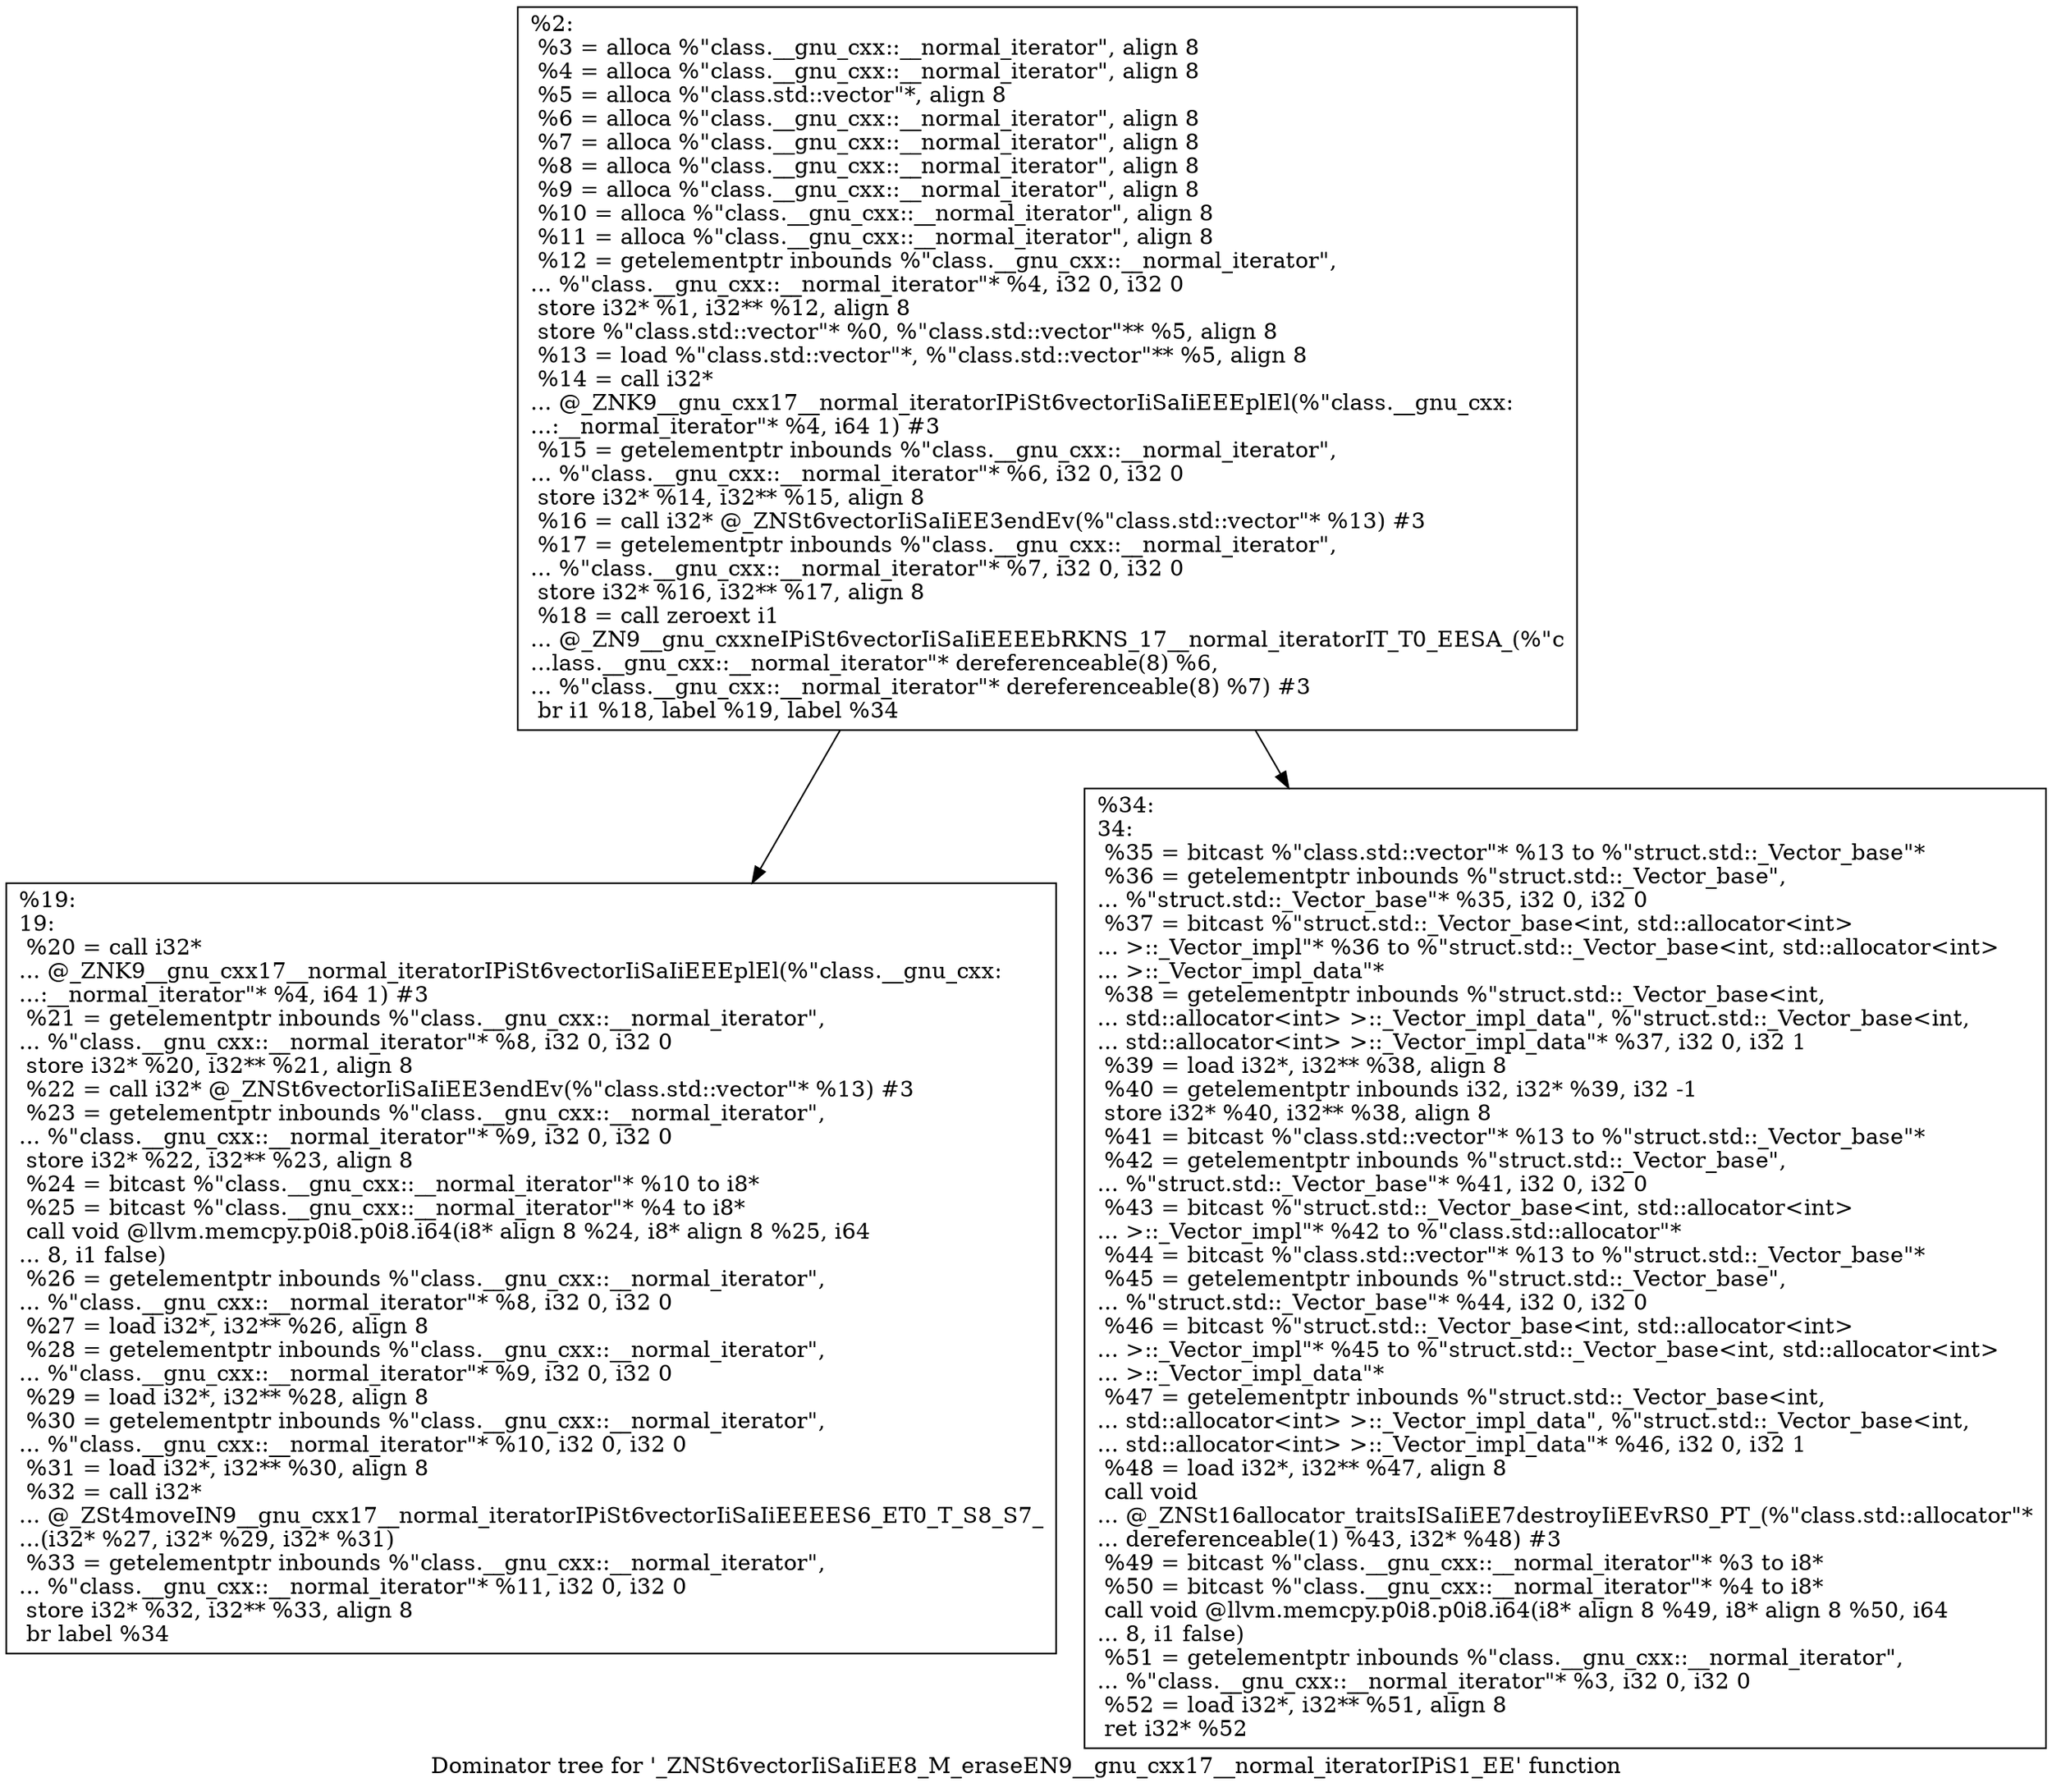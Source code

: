 digraph "Dominator tree for '_ZNSt6vectorIiSaIiEE8_M_eraseEN9__gnu_cxx17__normal_iteratorIPiS1_EE' function" {
	label="Dominator tree for '_ZNSt6vectorIiSaIiEE8_M_eraseEN9__gnu_cxx17__normal_iteratorIPiS1_EE' function";

	Node0x1473ed0 [shape=record,label="{%2:\l  %3 = alloca %\"class.__gnu_cxx::__normal_iterator\", align 8\l  %4 = alloca %\"class.__gnu_cxx::__normal_iterator\", align 8\l  %5 = alloca %\"class.std::vector\"*, align 8\l  %6 = alloca %\"class.__gnu_cxx::__normal_iterator\", align 8\l  %7 = alloca %\"class.__gnu_cxx::__normal_iterator\", align 8\l  %8 = alloca %\"class.__gnu_cxx::__normal_iterator\", align 8\l  %9 = alloca %\"class.__gnu_cxx::__normal_iterator\", align 8\l  %10 = alloca %\"class.__gnu_cxx::__normal_iterator\", align 8\l  %11 = alloca %\"class.__gnu_cxx::__normal_iterator\", align 8\l  %12 = getelementptr inbounds %\"class.__gnu_cxx::__normal_iterator\",\l... %\"class.__gnu_cxx::__normal_iterator\"* %4, i32 0, i32 0\l  store i32* %1, i32** %12, align 8\l  store %\"class.std::vector\"* %0, %\"class.std::vector\"** %5, align 8\l  %13 = load %\"class.std::vector\"*, %\"class.std::vector\"** %5, align 8\l  %14 = call i32*\l... @_ZNK9__gnu_cxx17__normal_iteratorIPiSt6vectorIiSaIiEEEplEl(%\"class.__gnu_cxx:\l...:__normal_iterator\"* %4, i64 1) #3\l  %15 = getelementptr inbounds %\"class.__gnu_cxx::__normal_iterator\",\l... %\"class.__gnu_cxx::__normal_iterator\"* %6, i32 0, i32 0\l  store i32* %14, i32** %15, align 8\l  %16 = call i32* @_ZNSt6vectorIiSaIiEE3endEv(%\"class.std::vector\"* %13) #3\l  %17 = getelementptr inbounds %\"class.__gnu_cxx::__normal_iterator\",\l... %\"class.__gnu_cxx::__normal_iterator\"* %7, i32 0, i32 0\l  store i32* %16, i32** %17, align 8\l  %18 = call zeroext i1\l... @_ZN9__gnu_cxxneIPiSt6vectorIiSaIiEEEEbRKNS_17__normal_iteratorIT_T0_EESA_(%\"c\l...lass.__gnu_cxx::__normal_iterator\"* dereferenceable(8) %6,\l... %\"class.__gnu_cxx::__normal_iterator\"* dereferenceable(8) %7) #3\l  br i1 %18, label %19, label %34\l}"];
	Node0x1473ed0 -> Node0x1476440;
	Node0x1473ed0 -> Node0x1476400;
	Node0x1476440 [shape=record,label="{%19:\l19:                                               \l  %20 = call i32*\l... @_ZNK9__gnu_cxx17__normal_iteratorIPiSt6vectorIiSaIiEEEplEl(%\"class.__gnu_cxx:\l...:__normal_iterator\"* %4, i64 1) #3\l  %21 = getelementptr inbounds %\"class.__gnu_cxx::__normal_iterator\",\l... %\"class.__gnu_cxx::__normal_iterator\"* %8, i32 0, i32 0\l  store i32* %20, i32** %21, align 8\l  %22 = call i32* @_ZNSt6vectorIiSaIiEE3endEv(%\"class.std::vector\"* %13) #3\l  %23 = getelementptr inbounds %\"class.__gnu_cxx::__normal_iterator\",\l... %\"class.__gnu_cxx::__normal_iterator\"* %9, i32 0, i32 0\l  store i32* %22, i32** %23, align 8\l  %24 = bitcast %\"class.__gnu_cxx::__normal_iterator\"* %10 to i8*\l  %25 = bitcast %\"class.__gnu_cxx::__normal_iterator\"* %4 to i8*\l  call void @llvm.memcpy.p0i8.p0i8.i64(i8* align 8 %24, i8* align 8 %25, i64\l... 8, i1 false)\l  %26 = getelementptr inbounds %\"class.__gnu_cxx::__normal_iterator\",\l... %\"class.__gnu_cxx::__normal_iterator\"* %8, i32 0, i32 0\l  %27 = load i32*, i32** %26, align 8\l  %28 = getelementptr inbounds %\"class.__gnu_cxx::__normal_iterator\",\l... %\"class.__gnu_cxx::__normal_iterator\"* %9, i32 0, i32 0\l  %29 = load i32*, i32** %28, align 8\l  %30 = getelementptr inbounds %\"class.__gnu_cxx::__normal_iterator\",\l... %\"class.__gnu_cxx::__normal_iterator\"* %10, i32 0, i32 0\l  %31 = load i32*, i32** %30, align 8\l  %32 = call i32*\l... @_ZSt4moveIN9__gnu_cxx17__normal_iteratorIPiSt6vectorIiSaIiEEEES6_ET0_T_S8_S7_\l...(i32* %27, i32* %29, i32* %31)\l  %33 = getelementptr inbounds %\"class.__gnu_cxx::__normal_iterator\",\l... %\"class.__gnu_cxx::__normal_iterator\"* %11, i32 0, i32 0\l  store i32* %32, i32** %33, align 8\l  br label %34\l}"];
	Node0x1476400 [shape=record,label="{%34:\l34:                                               \l  %35 = bitcast %\"class.std::vector\"* %13 to %\"struct.std::_Vector_base\"*\l  %36 = getelementptr inbounds %\"struct.std::_Vector_base\",\l... %\"struct.std::_Vector_base\"* %35, i32 0, i32 0\l  %37 = bitcast %\"struct.std::_Vector_base\<int, std::allocator\<int\>\l... \>::_Vector_impl\"* %36 to %\"struct.std::_Vector_base\<int, std::allocator\<int\>\l... \>::_Vector_impl_data\"*\l  %38 = getelementptr inbounds %\"struct.std::_Vector_base\<int,\l... std::allocator\<int\> \>::_Vector_impl_data\", %\"struct.std::_Vector_base\<int,\l... std::allocator\<int\> \>::_Vector_impl_data\"* %37, i32 0, i32 1\l  %39 = load i32*, i32** %38, align 8\l  %40 = getelementptr inbounds i32, i32* %39, i32 -1\l  store i32* %40, i32** %38, align 8\l  %41 = bitcast %\"class.std::vector\"* %13 to %\"struct.std::_Vector_base\"*\l  %42 = getelementptr inbounds %\"struct.std::_Vector_base\",\l... %\"struct.std::_Vector_base\"* %41, i32 0, i32 0\l  %43 = bitcast %\"struct.std::_Vector_base\<int, std::allocator\<int\>\l... \>::_Vector_impl\"* %42 to %\"class.std::allocator\"*\l  %44 = bitcast %\"class.std::vector\"* %13 to %\"struct.std::_Vector_base\"*\l  %45 = getelementptr inbounds %\"struct.std::_Vector_base\",\l... %\"struct.std::_Vector_base\"* %44, i32 0, i32 0\l  %46 = bitcast %\"struct.std::_Vector_base\<int, std::allocator\<int\>\l... \>::_Vector_impl\"* %45 to %\"struct.std::_Vector_base\<int, std::allocator\<int\>\l... \>::_Vector_impl_data\"*\l  %47 = getelementptr inbounds %\"struct.std::_Vector_base\<int,\l... std::allocator\<int\> \>::_Vector_impl_data\", %\"struct.std::_Vector_base\<int,\l... std::allocator\<int\> \>::_Vector_impl_data\"* %46, i32 0, i32 1\l  %48 = load i32*, i32** %47, align 8\l  call void\l... @_ZNSt16allocator_traitsISaIiEE7destroyIiEEvRS0_PT_(%\"class.std::allocator\"*\l... dereferenceable(1) %43, i32* %48) #3\l  %49 = bitcast %\"class.__gnu_cxx::__normal_iterator\"* %3 to i8*\l  %50 = bitcast %\"class.__gnu_cxx::__normal_iterator\"* %4 to i8*\l  call void @llvm.memcpy.p0i8.p0i8.i64(i8* align 8 %49, i8* align 8 %50, i64\l... 8, i1 false)\l  %51 = getelementptr inbounds %\"class.__gnu_cxx::__normal_iterator\",\l... %\"class.__gnu_cxx::__normal_iterator\"* %3, i32 0, i32 0\l  %52 = load i32*, i32** %51, align 8\l  ret i32* %52\l}"];
}
